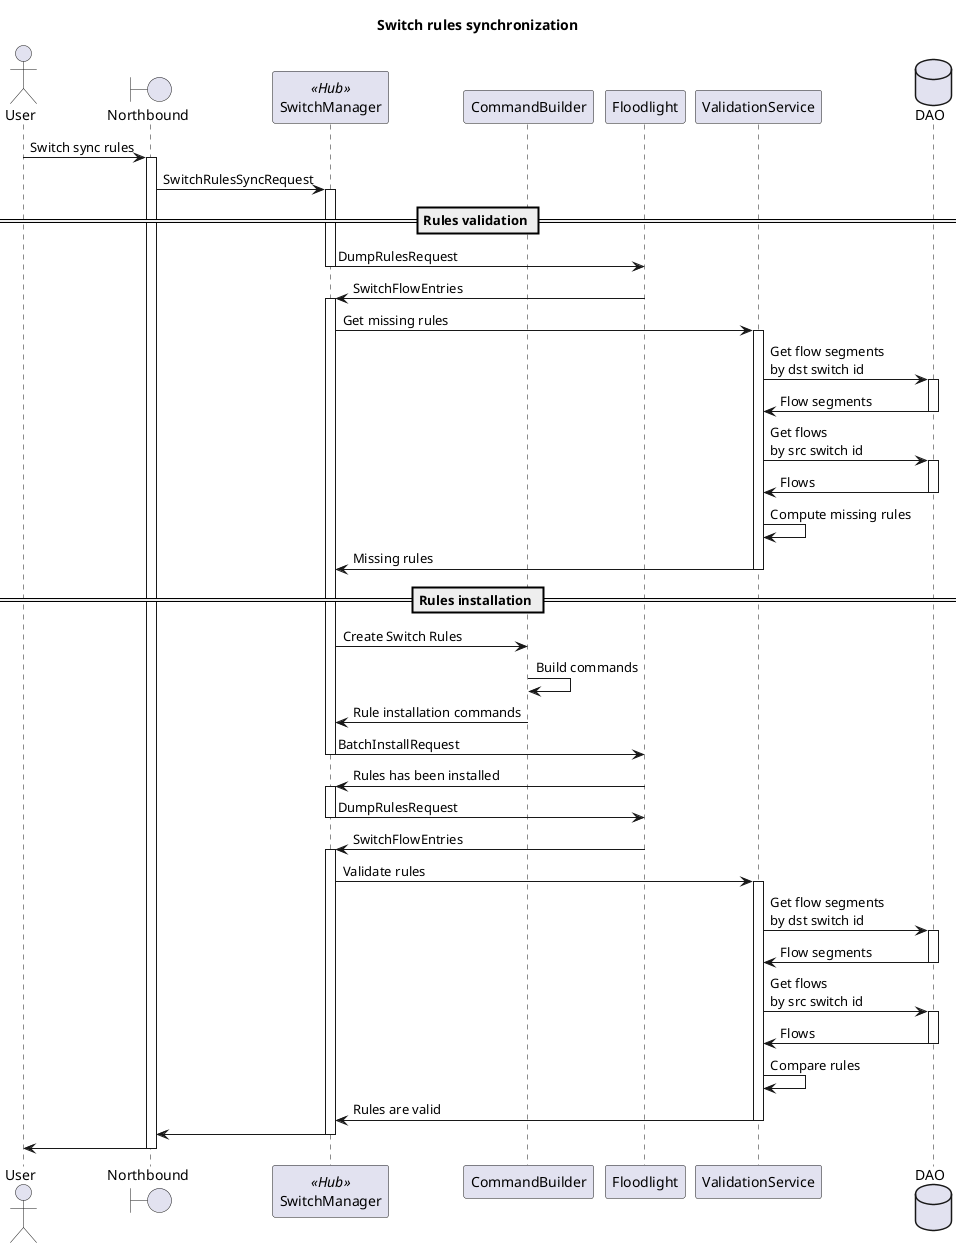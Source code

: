 @startuml
title Switch rules synchronization

actor User
boundary Northbound as NB
participant SwitchManager << Hub >>
participant CommandBuilder
participant Floodlight as FL
participant ValidationService
database DAO

User -> NB : Switch sync rules

activate NB
NB -> SwitchManager : SwitchRulesSyncRequest
activate SwitchManager

== Rules validation ==
SwitchManager -> FL : DumpRulesRequest
deactivate SwitchManager
FL -> SwitchManager : SwitchFlowEntries
activate SwitchManager
SwitchManager -> ValidationService : Get missing rules
activate ValidationService
ValidationService -> DAO : Get flow segments\nby dst switch id
activate DAO
DAO -> ValidationService : Flow segments
deactivate DAO
ValidationService -> DAO : Get flows\nby src switch id
activate DAO
DAO -> ValidationService : Flows
deactivate DAO
ValidationService -> ValidationService : Compute missing rules
ValidationService -> SwitchManager : Missing rules
deactivate ValidationService

== Rules installation ==
SwitchManager -> CommandBuilder : Create Switch Rules
CommandBuilder -> CommandBuilder : Build commands

CommandBuilder -> SwitchManager : Rule installation commands
SwitchManager -> FL : BatchInstallRequest
deactivate SwitchManager
FL -> SwitchManager : Rules has been installed
activate SwitchManager
SwitchManager -> FL : DumpRulesRequest
deactivate SwitchManager

FL -> SwitchManager : SwitchFlowEntries
activate SwitchManager
SwitchManager -> ValidationService : Validate rules
activate ValidationService
ValidationService -> DAO : Get flow segments\nby dst switch id
activate DAO
DAO -> ValidationService : Flow segments
deactivate DAO
ValidationService -> DAO : Get flows\nby src switch id
activate DAO
DAO -> ValidationService : Flows
deactivate DAO
ValidationService -> ValidationService : Compare rules
ValidationService -> SwitchManager : Rules are valid
deactivate ValidationService
SwitchManager -> NB
deactivate SwitchManager
NB -> User
deactivate NB

 @enduml